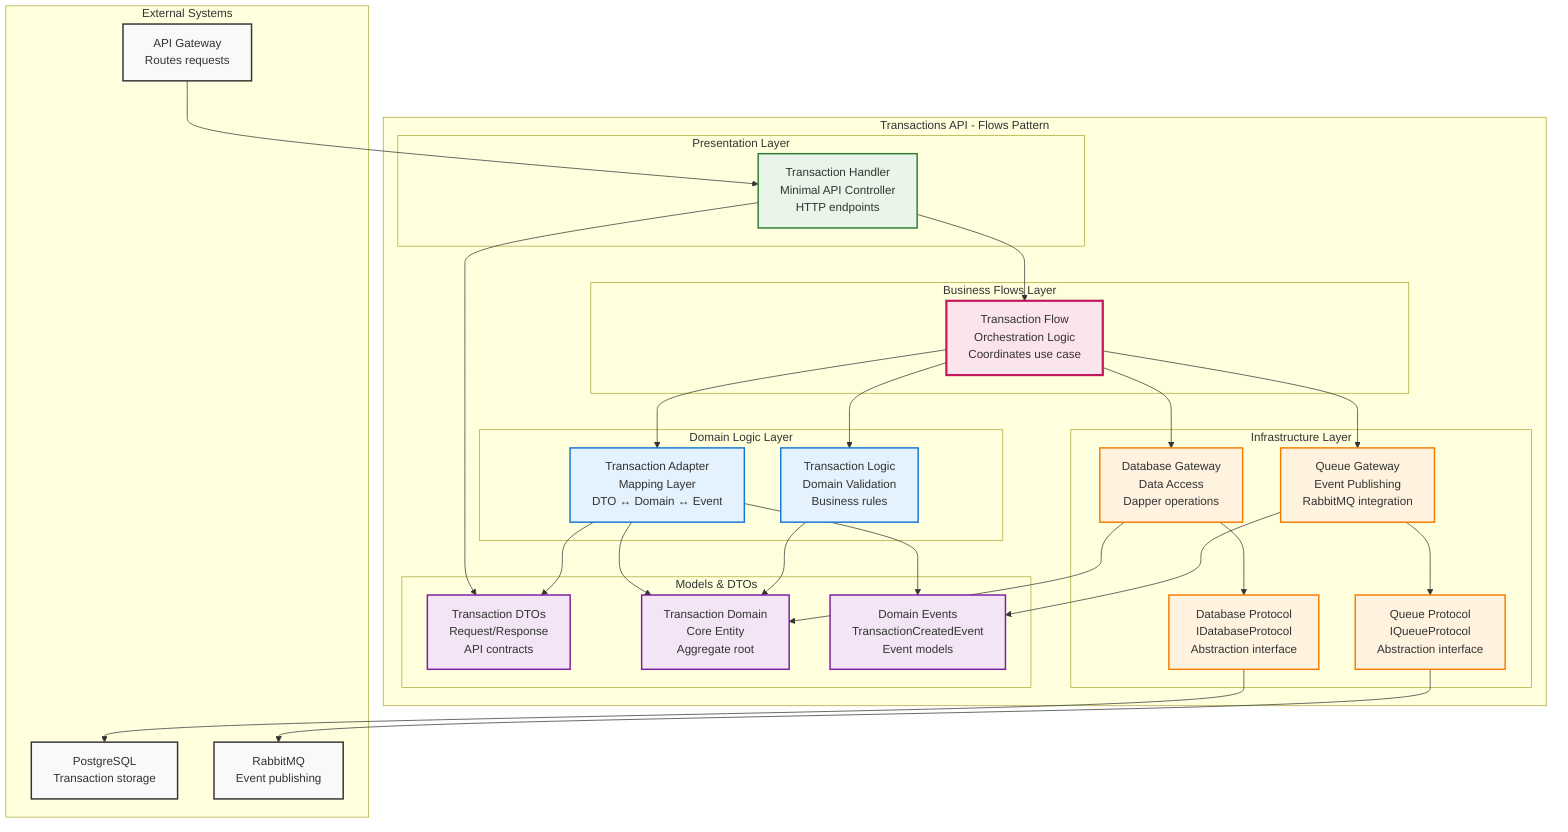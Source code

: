 graph TB
  subgraph External[External Systems]
    Gateway[API Gateway<br/>Routes requests]
    Database[PostgreSQL<br/>Transaction storage]
    RabbitMQ[RabbitMQ<br/>Event publishing]
  end

  subgraph TransactionsAPI[Transactions API - Flows Pattern]
    subgraph Presentation[Presentation Layer]
      Handler[Transaction Handler<br/>Minimal API Controller<br/>HTTP endpoints]
    end

    subgraph BusinessFlows[Business Flows Layer]
      TxFlow[Transaction Flow<br/>Orchestration Logic<br/>Coordinates use case]
    end

    subgraph DomainLogic[Domain Logic Layer]
      TxLogic[Transaction Logic<br/>Domain Validation<br/>Business rules]
      TxAdapter[Transaction Adapter<br/>Mapping Layer<br/>DTO ↔ Domain ↔ Event]
    end

    subgraph Infrastructure[Infrastructure Layer]
      DbGateway[Database Gateway<br/>Data Access<br/>Dapper operations]
      QueueGateway[Queue Gateway<br/>Event Publishing<br/>RabbitMQ integration]
      DbProtocol[Database Protocol<br/>IDatabaseProtocol<br/>Abstraction interface]
      QueueProtocol[Queue Protocol<br/>IQueueProtocol<br/>Abstraction interface]
    end

    subgraph Models[Models & DTOs]
      DTO[Transaction DTOs<br/>Request/Response<br/>API contracts]
      DomainModel[Transaction Domain<br/>Core Entity<br/>Aggregate root]
      Events[Domain Events<br/>TransactionCreatedEvent<br/>Event models]
    end
  end

  %% External connections
  Gateway --> Handler
  DbProtocol --> Database
  QueueProtocol --> RabbitMQ

  %% Flow orchestration
  Handler --> TxFlow
  TxFlow --> TxLogic
  TxFlow --> TxAdapter
  TxFlow --> DbGateway
  TxFlow --> QueueGateway

  %% Domain interactions
  TxLogic --> DomainModel
  TxAdapter --> DTO
  TxAdapter --> DomainModel
  TxAdapter --> Events

  %% Infrastructure protocols
  DbGateway --> DbProtocol
  QueueGateway --> QueueProtocol

  %% Data flow
  Handler --> DTO
  DbGateway --> DomainModel
  QueueGateway --> Events

  %% Styling
  classDef external fill:#f9f9f9,stroke:#333,stroke-width:2px
  classDef presentation fill:#e8f5e8,stroke:#2e7d32,stroke-width:2px
  classDef flow fill:#fce4ec,stroke:#c2185b,stroke-width:3px
  classDef domain fill:#e3f2fd,stroke:#1976d2,stroke-width:2px
  classDef infrastructure fill:#fff3e0,stroke:#f57c00,stroke-width:2px
  classDef models fill:#f3e5f5,stroke:#7b1fa2,stroke-width:2px

  class Gateway,Database,RabbitMQ external
  class Handler presentation
  class TxFlow flow
  class TxLogic,TxAdapter domain
  class DbGateway,QueueGateway,DbProtocol,QueueProtocol infrastructure
  class DTO,DomainModel,Events models